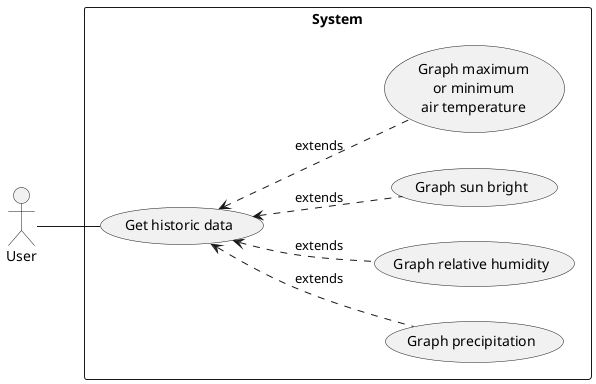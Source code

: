 @startuml
'https://plantuml.com/use-case-diagram
left to right direction
skinparam packageStyle rect

actor User as user

package System{
    (Graph precipitation) as prec
    (Graph relative humidity) as rhum
    (Graph sun bright) as sbright
    (Graph maximum\nor minimum\nair temperature) as (temp)

    (Get historic data) as historic

    user -- historic

    historic <.. prec :extends
    historic <.. rhum :extends
    historic <.. sbright :extends
    historic <.. temp :extends
}

@enduml